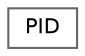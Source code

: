 digraph "Graphical Class Hierarchy"
{
 // LATEX_PDF_SIZE
  bgcolor="transparent";
  edge [fontname=Helvetica,fontsize=10,labelfontname=Helvetica,labelfontsize=10];
  node [fontname=Helvetica,fontsize=10,shape=box,height=0.2,width=0.4];
  rankdir="LR";
  Node0 [id="Node000000",label="PID",height=0.2,width=0.4,color="grey40", fillcolor="white", style="filled",URL="$d8/da9/classPID.html",tooltip="A class to implement a PID controller."];
}

